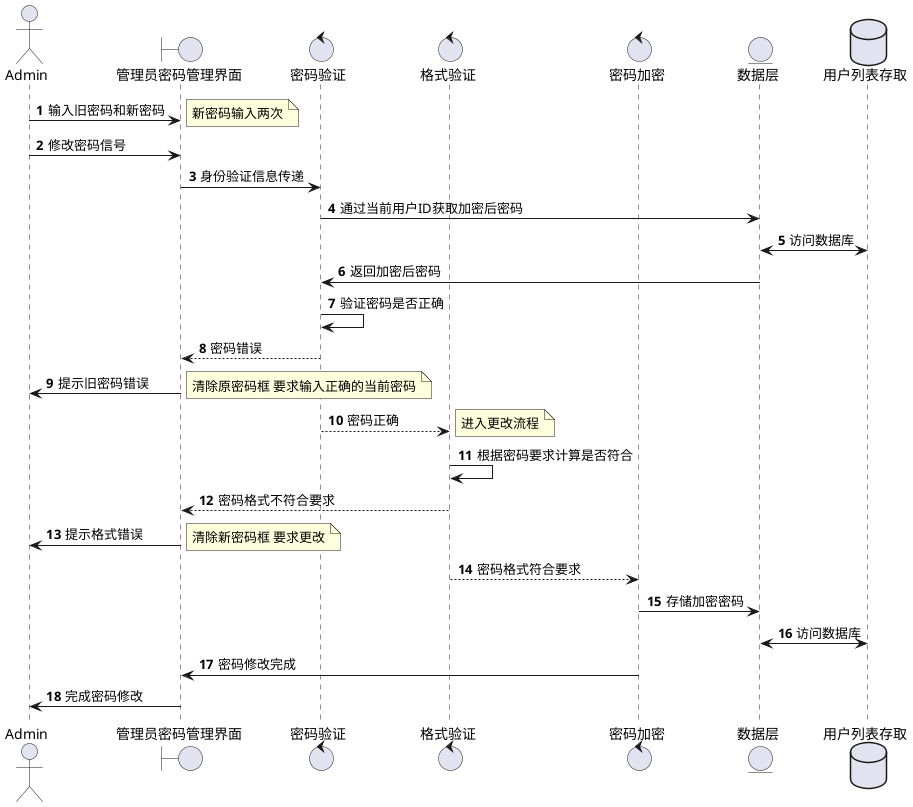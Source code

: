 @startuml
'https://plantuml.com/sequence-diagram

autonumber

actor Admin
boundary 管理员密码管理界面 as inout
control 密码验证 as validation
control 格式验证 as formatValid
control 密码加密 as secure
entity 数据层 as dao
database 用户列表存取 as db

Admin -> inout : 输入旧密码和新密码
note right : 新密码输入两次
Admin -> inout : 修改密码信号
inout -> validation : 身份验证信息传递
validation -> dao : 通过当前用户ID获取加密后密码
dao <-> db : 访问数据库
dao -> validation : 返回加密后密码
validation -> validation : 验证密码是否正确
validation --> inout : 密码错误
inout -> Admin : 提示旧密码错误
note right : 清除原密码框 要求输入正确的当前密码

validation --> formatValid : 密码正确
note right : 进入更改流程
formatValid -> formatValid : 根据密码要求计算是否符合
formatValid --> inout : 密码格式不符合要求
inout -> Admin : 提示格式错误
note right : 清除新密码框 要求更改

formatValid --> secure : 密码格式符合要求
secure -> dao : 存储加密密码
dao <-> db :访问数据库
secure -> inout : 密码修改完成
inout -> Admin : 完成密码修改

@enduml
